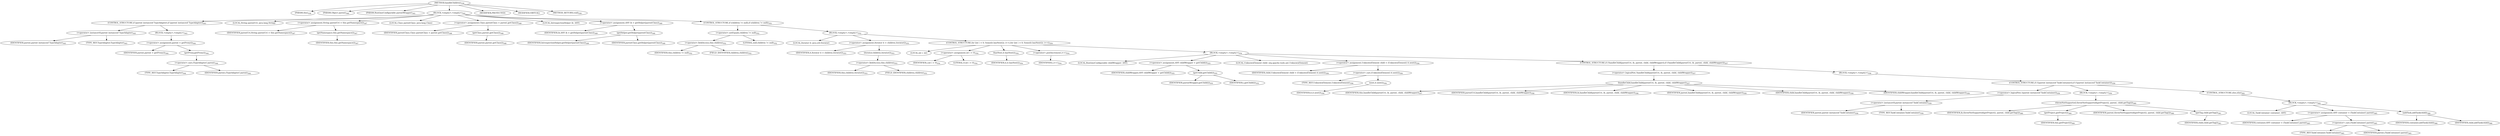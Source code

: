 digraph "handleChildren" {  
"472" [label = <(METHOD,handleChildren)<SUB>339</SUB>> ]
"27" [label = <(PARAM,this)<SUB>339</SUB>> ]
"473" [label = <(PARAM,Object parent)<SUB>340</SUB>> ]
"474" [label = <(PARAM,RuntimeConfigurable parentWrapper)<SUB>341</SUB>> ]
"475" [label = <(BLOCK,&lt;empty&gt;,&lt;empty&gt;)<SUB>342</SUB>> ]
"476" [label = <(CONTROL_STRUCTURE,if (parent instanceof TypeAdapter),if (parent instanceof TypeAdapter))<SUB>343</SUB>> ]
"477" [label = <(&lt;operator&gt;.instanceOf,parent instanceof TypeAdapter)<SUB>343</SUB>> ]
"478" [label = <(IDENTIFIER,parent,parent instanceof TypeAdapter)<SUB>343</SUB>> ]
"479" [label = <(TYPE_REF,TypeAdapter,TypeAdapter)<SUB>343</SUB>> ]
"480" [label = <(BLOCK,&lt;empty&gt;,&lt;empty&gt;)<SUB>343</SUB>> ]
"481" [label = <(&lt;operator&gt;.assignment,parent = getProxy())<SUB>344</SUB>> ]
"482" [label = <(IDENTIFIER,parent,parent = getProxy())<SUB>344</SUB>> ]
"483" [label = <(getProxy,getProxy())<SUB>344</SUB>> ]
"484" [label = <(&lt;operator&gt;.cast,(TypeAdapter) parent)<SUB>344</SUB>> ]
"485" [label = <(TYPE_REF,TypeAdapter,TypeAdapter)<SUB>344</SUB>> ]
"486" [label = <(IDENTIFIER,parent,(TypeAdapter) parent)<SUB>344</SUB>> ]
"487" [label = <(LOCAL,String parentUri: java.lang.String)> ]
"488" [label = <(&lt;operator&gt;.assignment,String parentUri = this.getNamespace())<SUB>347</SUB>> ]
"489" [label = <(IDENTIFIER,parentUri,String parentUri = this.getNamespace())<SUB>347</SUB>> ]
"490" [label = <(getNamespace,this.getNamespace())<SUB>347</SUB>> ]
"26" [label = <(IDENTIFIER,this,this.getNamespace())<SUB>347</SUB>> ]
"491" [label = <(LOCAL,Class parentClass: java.lang.Class)> ]
"492" [label = <(&lt;operator&gt;.assignment,Class parentClass = parent.getClass())<SUB>348</SUB>> ]
"493" [label = <(IDENTIFIER,parentClass,Class parentClass = parent.getClass())<SUB>348</SUB>> ]
"494" [label = <(getClass,parent.getClass())<SUB>348</SUB>> ]
"495" [label = <(IDENTIFIER,parent,parent.getClass())<SUB>348</SUB>> ]
"496" [label = <(LOCAL,IntrospectionHelper ih: ANY)> ]
"497" [label = <(&lt;operator&gt;.assignment,ANY ih = getHelper(parentClass))<SUB>349</SUB>> ]
"498" [label = <(IDENTIFIER,ih,ANY ih = getHelper(parentClass))<SUB>349</SUB>> ]
"499" [label = <(getHelper,getHelper(parentClass))<SUB>349</SUB>> ]
"500" [label = <(IDENTIFIER,IntrospectionHelper,getHelper(parentClass))<SUB>349</SUB>> ]
"501" [label = <(IDENTIFIER,parentClass,getHelper(parentClass))<SUB>349</SUB>> ]
"502" [label = <(CONTROL_STRUCTURE,if (children != null),if (children != null))<SUB>352</SUB>> ]
"503" [label = <(&lt;operator&gt;.notEquals,children != null)<SUB>352</SUB>> ]
"504" [label = <(&lt;operator&gt;.fieldAccess,this.children)<SUB>352</SUB>> ]
"505" [label = <(IDENTIFIER,this,children != null)<SUB>352</SUB>> ]
"506" [label = <(FIELD_IDENTIFIER,children,children)<SUB>352</SUB>> ]
"507" [label = <(LITERAL,null,children != null)<SUB>352</SUB>> ]
"508" [label = <(BLOCK,&lt;empty&gt;,&lt;empty&gt;)<SUB>352</SUB>> ]
"509" [label = <(LOCAL,Iterator it: java.util.Iterator)> ]
"510" [label = <(&lt;operator&gt;.assignment,Iterator it = children.iterator())<SUB>353</SUB>> ]
"511" [label = <(IDENTIFIER,it,Iterator it = children.iterator())<SUB>353</SUB>> ]
"512" [label = <(iterator,children.iterator())<SUB>353</SUB>> ]
"513" [label = <(&lt;operator&gt;.fieldAccess,this.children)<SUB>353</SUB>> ]
"514" [label = <(IDENTIFIER,this,children.iterator())<SUB>353</SUB>> ]
"515" [label = <(FIELD_IDENTIFIER,children,children)<SUB>353</SUB>> ]
"516" [label = <(CONTROL_STRUCTURE,for (int i = 0; Some(it.hasNext()); i++),for (int i = 0; Some(it.hasNext()); i++))<SUB>354</SUB>> ]
"517" [label = <(LOCAL,int i: int)> ]
"518" [label = <(&lt;operator&gt;.assignment,int i = 0)<SUB>354</SUB>> ]
"519" [label = <(IDENTIFIER,i,int i = 0)<SUB>354</SUB>> ]
"520" [label = <(LITERAL,0,int i = 0)<SUB>354</SUB>> ]
"521" [label = <(hasNext,it.hasNext())<SUB>354</SUB>> ]
"522" [label = <(IDENTIFIER,it,it.hasNext())<SUB>354</SUB>> ]
"523" [label = <(&lt;operator&gt;.postIncrement,i++)<SUB>354</SUB>> ]
"524" [label = <(IDENTIFIER,i,i++)<SUB>354</SUB>> ]
"525" [label = <(BLOCK,&lt;empty&gt;,&lt;empty&gt;)<SUB>354</SUB>> ]
"526" [label = <(LOCAL,RuntimeConfigurable childWrapper: ANY)> ]
"527" [label = <(&lt;operator&gt;.assignment,ANY childWrapper = getChild(i))<SUB>355</SUB>> ]
"528" [label = <(IDENTIFIER,childWrapper,ANY childWrapper = getChild(i))<SUB>355</SUB>> ]
"529" [label = <(getChild,getChild(i))<SUB>355</SUB>> ]
"530" [label = <(IDENTIFIER,parentWrapper,getChild(i))<SUB>355</SUB>> ]
"531" [label = <(IDENTIFIER,i,getChild(i))<SUB>355</SUB>> ]
"532" [label = <(LOCAL,UnknownElement child: org.apache.tools.ant.UnknownElement)> ]
"533" [label = <(&lt;operator&gt;.assignment,UnknownElement child = (UnknownElement) it.next())<SUB>356</SUB>> ]
"534" [label = <(IDENTIFIER,child,UnknownElement child = (UnknownElement) it.next())<SUB>356</SUB>> ]
"535" [label = <(&lt;operator&gt;.cast,(UnknownElement) it.next())<SUB>356</SUB>> ]
"536" [label = <(TYPE_REF,UnknownElement,UnknownElement)<SUB>356</SUB>> ]
"537" [label = <(next,it.next())<SUB>356</SUB>> ]
"538" [label = <(IDENTIFIER,it,it.next())<SUB>356</SUB>> ]
"539" [label = <(CONTROL_STRUCTURE,if (!handleChild(parentUri, ih, parent, child, childWrapper)),if (!handleChild(parentUri, ih, parent, child, childWrapper)))<SUB>357</SUB>> ]
"540" [label = <(&lt;operator&gt;.logicalNot,!handleChild(parentUri, ih, parent, child, childWrapper))<SUB>357</SUB>> ]
"541" [label = <(handleChild,handleChild(parentUri, ih, parent, child, childWrapper))<SUB>357</SUB>> ]
"28" [label = <(IDENTIFIER,this,handleChild(parentUri, ih, parent, child, childWrapper))<SUB>357</SUB>> ]
"542" [label = <(IDENTIFIER,parentUri,handleChild(parentUri, ih, parent, child, childWrapper))<SUB>358</SUB>> ]
"543" [label = <(IDENTIFIER,ih,handleChild(parentUri, ih, parent, child, childWrapper))<SUB>358</SUB>> ]
"544" [label = <(IDENTIFIER,parent,handleChild(parentUri, ih, parent, child, childWrapper))<SUB>358</SUB>> ]
"545" [label = <(IDENTIFIER,child,handleChild(parentUri, ih, parent, child, childWrapper))<SUB>358</SUB>> ]
"546" [label = <(IDENTIFIER,childWrapper,handleChild(parentUri, ih, parent, child, childWrapper))<SUB>358</SUB>> ]
"547" [label = <(BLOCK,&lt;empty&gt;,&lt;empty&gt;)<SUB>358</SUB>> ]
"548" [label = <(CONTROL_STRUCTURE,if (!(parent instanceof TaskContainer)),if (!(parent instanceof TaskContainer)))<SUB>359</SUB>> ]
"549" [label = <(&lt;operator&gt;.logicalNot,!(parent instanceof TaskContainer))<SUB>359</SUB>> ]
"550" [label = <(&lt;operator&gt;.instanceOf,parent instanceof TaskContainer)<SUB>359</SUB>> ]
"551" [label = <(IDENTIFIER,parent,parent instanceof TaskContainer)<SUB>359</SUB>> ]
"552" [label = <(TYPE_REF,TaskContainer,TaskContainer)<SUB>359</SUB>> ]
"553" [label = <(BLOCK,&lt;empty&gt;,&lt;empty&gt;)<SUB>359</SUB>> ]
"554" [label = <(throwNotSupported,throwNotSupported(getProject(), parent, child.getTag()))<SUB>360</SUB>> ]
"555" [label = <(IDENTIFIER,ih,throwNotSupported(getProject(), parent, child.getTag()))<SUB>360</SUB>> ]
"556" [label = <(getProject,getProject())<SUB>360</SUB>> ]
"29" [label = <(IDENTIFIER,this,getProject())<SUB>360</SUB>> ]
"557" [label = <(IDENTIFIER,parent,throwNotSupported(getProject(), parent, child.getTag()))<SUB>360</SUB>> ]
"558" [label = <(getTag,child.getTag())<SUB>361</SUB>> ]
"559" [label = <(IDENTIFIER,child,child.getTag())<SUB>361</SUB>> ]
"560" [label = <(CONTROL_STRUCTURE,else,else)<SUB>362</SUB>> ]
"561" [label = <(BLOCK,&lt;empty&gt;,&lt;empty&gt;)<SUB>362</SUB>> ]
"562" [label = <(LOCAL,TaskContainer container: ANY)> ]
"563" [label = <(&lt;operator&gt;.assignment,ANY container = (TaskContainer) parent)<SUB>365</SUB>> ]
"564" [label = <(IDENTIFIER,container,ANY container = (TaskContainer) parent)<SUB>365</SUB>> ]
"565" [label = <(&lt;operator&gt;.cast,(TaskContainer) parent)<SUB>365</SUB>> ]
"566" [label = <(TYPE_REF,TaskContainer,TaskContainer)<SUB>365</SUB>> ]
"567" [label = <(IDENTIFIER,parent,(TaskContainer) parent)<SUB>365</SUB>> ]
"568" [label = <(addTask,addTask(child))<SUB>366</SUB>> ]
"569" [label = <(IDENTIFIER,container,addTask(child))<SUB>366</SUB>> ]
"570" [label = <(IDENTIFIER,child,addTask(child))<SUB>366</SUB>> ]
"571" [label = <(MODIFIER,PROTECTED)> ]
"572" [label = <(MODIFIER,VIRTUAL)> ]
"573" [label = <(METHOD_RETURN,void)<SUB>339</SUB>> ]
  "472" -> "27" 
  "472" -> "473" 
  "472" -> "474" 
  "472" -> "475" 
  "472" -> "571" 
  "472" -> "572" 
  "472" -> "573" 
  "475" -> "476" 
  "475" -> "487" 
  "475" -> "488" 
  "475" -> "491" 
  "475" -> "492" 
  "475" -> "496" 
  "475" -> "497" 
  "475" -> "502" 
  "476" -> "477" 
  "476" -> "480" 
  "477" -> "478" 
  "477" -> "479" 
  "480" -> "481" 
  "481" -> "482" 
  "481" -> "483" 
  "483" -> "484" 
  "484" -> "485" 
  "484" -> "486" 
  "488" -> "489" 
  "488" -> "490" 
  "490" -> "26" 
  "492" -> "493" 
  "492" -> "494" 
  "494" -> "495" 
  "497" -> "498" 
  "497" -> "499" 
  "499" -> "500" 
  "499" -> "501" 
  "502" -> "503" 
  "502" -> "508" 
  "503" -> "504" 
  "503" -> "507" 
  "504" -> "505" 
  "504" -> "506" 
  "508" -> "509" 
  "508" -> "510" 
  "508" -> "516" 
  "510" -> "511" 
  "510" -> "512" 
  "512" -> "513" 
  "513" -> "514" 
  "513" -> "515" 
  "516" -> "517" 
  "516" -> "518" 
  "516" -> "521" 
  "516" -> "523" 
  "516" -> "525" 
  "518" -> "519" 
  "518" -> "520" 
  "521" -> "522" 
  "523" -> "524" 
  "525" -> "526" 
  "525" -> "527" 
  "525" -> "532" 
  "525" -> "533" 
  "525" -> "539" 
  "527" -> "528" 
  "527" -> "529" 
  "529" -> "530" 
  "529" -> "531" 
  "533" -> "534" 
  "533" -> "535" 
  "535" -> "536" 
  "535" -> "537" 
  "537" -> "538" 
  "539" -> "540" 
  "539" -> "547" 
  "540" -> "541" 
  "541" -> "28" 
  "541" -> "542" 
  "541" -> "543" 
  "541" -> "544" 
  "541" -> "545" 
  "541" -> "546" 
  "547" -> "548" 
  "548" -> "549" 
  "548" -> "553" 
  "548" -> "560" 
  "549" -> "550" 
  "550" -> "551" 
  "550" -> "552" 
  "553" -> "554" 
  "554" -> "555" 
  "554" -> "556" 
  "554" -> "557" 
  "554" -> "558" 
  "556" -> "29" 
  "558" -> "559" 
  "560" -> "561" 
  "561" -> "562" 
  "561" -> "563" 
  "561" -> "568" 
  "563" -> "564" 
  "563" -> "565" 
  "565" -> "566" 
  "565" -> "567" 
  "568" -> "569" 
  "568" -> "570" 
}

